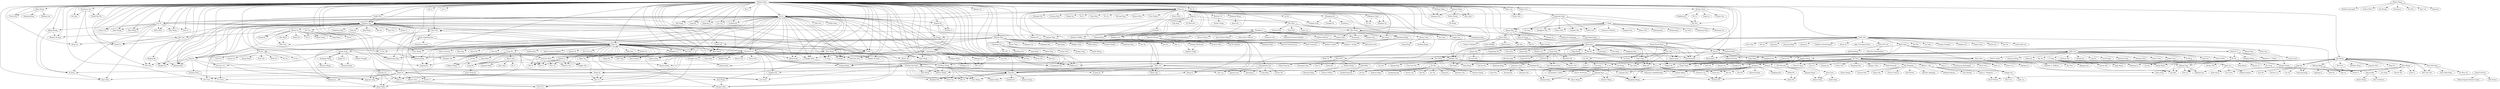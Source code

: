 strict digraph G{
"Enhong Chen " -> "Qi Liu "
"Enhong Chen " -> "Biao Xiang "
"Enhong Chen " -> "Fangshuang Tang "
"Enhong Chen " -> "Biao Chang "
"Enhong Chen " -> "Hengshu Zhu "
"Enhong Chen " -> "Chang Tan "
"Enhong Chen " -> "Miao Zhang "
"Enhong Chen " -> "Chunni Dai"
"Enhong Chen " -> "Huanhuan Cao "
"Enhong Chen " -> "Jilei Tian "
"Enhong Chen " -> "Le Wu "
"Enhong Chen " -> "Linli Xu "
"Enhong Chen " -> "Tengfei Bao "
"Enhong Chen " -> "Lei Zhang "
"Enhong Chen " -> "Jie Yang "
"Enhong Chen " -> "Zaiyi Chen"
"Enhong Chen " -> "Qi Zhou "
"Enhong Chen " -> "Yijun Wang"
"Enhong Chen " -> "Zhen Pan"
"Enhong Chen " -> "Tong Xu "
"Enhong Chen " -> "Haiping Ma "
"Enhong Chen " -> "Hongjie Lin"
"Enhong Chen " -> "Hongke Zhao "
"Enhong Chen " -> "Ruoyan Kong"
"Enhong Chen " -> "Xianyu Zeng "
"Enhong Chen " -> "Chuanren Liu "
"Enhong Chen " -> "Liyuan Liu "
"Enhong Chen " -> "Zhen Wangy"
"Enhong Chen " -> "Chu Guan "
"Enhong Chen " -> "Xinjiang Lu "
"Enhong Chen " -> "Xiaolin Li "
"Enhong Chen " -> "Wenjun Zhou "
"Enhong Chen " -> "Xin Li "
"Enhong Chen " -> "Guandong Xu "
"Enhong Chen " -> "Lin Li "
"Enhong Chen " -> "Aiqing Huang "
"Enhong Chen " -> "Wenjun Ouyang "
"Enhong Chen " -> "Chen Zhu "
"Enhong Chen " -> "Zheng Dong "
"Enhong Chen " -> "Zhen Wang "
"Enhong Chen " -> "Zefan Shen "
"Enhong Chen " -> "Yubo Wang "
"Enhong Chen " -> "Yitan Li "
"Enhong Chen " -> "Guangxiang Zeng "
"Enhong Chen " -> "Ping Luo "
"Enhong Chen " -> "Min Wang "
"Enhong Chen " -> "Ji Chen "
"Enhong Chen " -> "Kuifei Yu "
"Enhong Chen " -> "Bo Li "
"Enhong Chen " -> "Dong Liu "
"Enhong Chen " -> "Zhongmou Li "
"Enhong Chen " -> "Lingyang Chu "
"Enhong Chen " -> "Zhefeng Wang "
"Enhong Chen " -> "Zijin Zhao "
"Enhong Chen " -> "Yong Ge "
"Enhong Chen " -> "Yanjie Fu "
"Enhong Chen " -> "Xiangyu Zhao "
"Enhong Chen " -> "Guifeng Wang "
"Enhong Chen " -> "Guangming Guo "
"Enhong Chen " -> "Yingling Liu "
"Enhong Chen " -> "Yingzi Wang "
"Enhong Chen " -> "Defu Lian "
"Enhong Chen " -> "Yong Rui "
"Enhong Chen " -> "Cong Zhao "
"Enhong Chen " -> "Guangzhong Sun "
"Enhong Chen " -> "Zhen Liao "
"Enhong Chen " -> "Yu Yang "
"Enhong Chen " -> "Shafqat Ali Shad "
"Enhong Chen " -> "Hao Wang "
"Enhong Chen " -> "Xiaohui Sun "
"Enhong Chen " -> "Derek Hao Hu "
"Enhong Chen " -> "Xiaojun Quan "
"Enhong Chen " -> "Qiming Luo "
"Enhong Chen " -> "Haocheng Wu "
"Enhong Chen " -> "Ming Zhou "
"Enhong Chen " -> "Lei Duan "
"Enhong Chen " -> "Runze Wu "
"Enhong Chen " -> "Wan Ng"
"Enhong Chen " -> "Fuzheng Zhang "
"Enhong Chen " -> "Fan Ye "
"Enhong Chen " -> "Xiang Wu "
"Enhong Chen " -> "Liang He "
"Enhong Chen " -> "Jingsong Lv"
"Enhong Chen " -> "Can Cao"
"Enhong Chen " -> "Guoping Hu"
"Enhong Chen " -> "Yi Zheng "
"Enhong Chen " -> "Guiling Li "
"Enhong Chen " -> "Baoxing Huai "
"Enhong Chen " -> "Linpeng Tang "
"Enhong Chen " -> "Junping Du "
"Linpeng Tang " -> "Kai Shu "
"Linpeng Tang " -> "Wan Li "
"Fuzheng Zhang " -> "Zhenyu Zhang"
"Fuzheng Zhang " -> "Honghao Wei "
"Fuzheng Zhang " -> "Chuan Cao "
"Fuzheng Zhang " -> "Hao Fu "
"Fuzheng Zhang " -> "Yuan Zhong "
"Fuzheng Zhang " -> "Wen Zhong "
"Fuzheng Zhang " -> "Jianxun Lian "
"Fuzheng Zhang " -> "Yingmin Zhou "
"Fuzheng Zhang " -> "Xiang Ao "
"Xiang Ao " -> "Yingmin Zhou "
"Ming Zhou " -> "Pengcheng Yin "
"Ming Zhou " -> "Nan Duan "
"Ming Zhou " -> "Junwei Bao "
"Ming Zhou " -> "Kai Zhang "
"Ming Zhou " -> "Haocheng Wu "
"Ming Zhou " -> "Zhou Zhao "
"Ming Zhou " -> "Furu Wei "
"Ming Zhou " -> "Yingjun Wu "
"Ming Zhou " -> "Hyun-Kyo Oh "
"Ming Zhou " -> "Sunju Park "
"Ming Zhou " -> "Yajuan Duan "
"Ming Zhou " -> "Xiaolong Wang "
"Ming Zhou " -> "Xiaohua Liu "
"Ming Zhou " -> "Ming Zhang "
"Ming Zhou " -> "Jinhan Kim "
"Ming Zhou " -> "Long Jiang "
"Ming Zhou " -> "Xiaohua Liu "
"Ming Zhou " -> "Long Jiang "
"Ming Zhou " -> "Duo Ding "
"Ming Zhou " -> "Xingping Jiang "
"Ming Zhou " -> "Fang Wang "
"Ming Zhou " -> "Lei Duan "
"Ming Zhou " -> "Duyu Tang "
"Ming Zhou " -> "Bing Qin "
"Ming Zhou " -> "Nan Yang "
"Duyu Tang " -> "Bing Qin "
"Duyu Tang " -> "Nan Yang "
"Long Jiang " -> "Ming Zhou "
"Jinhan Kim " -> "Ming Zhou "
"Xiaolong Wang " -> "Min Li "
"Sunju Park " -> "Hyun-Kyo Oh "
"Sunju Park " -> "Jiwoon Ha "
"Sunju Park " -> "Soon-Hyoung Kwon "
"Sunju Park " -> "Min-Hee Jang "
"Sunju Park " -> "Sang-Chul Lee "
"Sunju Park " -> "Yoohan Noh "
"Jiwoon Ha " -> "Dong-Kyu Chae "
"Jiwoon Ha " -> "BooJoong Kang "
"Jiwoon Ha " -> "Eul Gyu Im "
"Jiwoon Ha " -> "Soon-Hyoung Kwon "
"Dong-Kyu Chae " -> "Seong-Je Cho "
"Dong-Kyu Chae " -> "Yesol Kim "
"Dong-Kyu Chae " -> "Yun-Yong Ko "
"Hyun-Kyo Oh " -> "Yoohan Noh "
"Furu Wei " -> "Zhou Zhao "
"Furu Wei " -> "Yingjun Wu "
"Furu Wei " -> "Yajuan Duan "
"Furu Wei " -> "Bing Qin "
"Furu Wei " -> "Nan Yang "
"Zhou Zhao " -> "Yingjun Wu "
"Zhou Zhao " -> "Xinyu Duan "
"Zhou Zhao " -> "Jun Xiao "
"Zhou Zhao " -> "Hanqing Lu "
"Zhou Zhao " -> "Steven Liu "
"Kai Zhang " -> "Fang Wang "
"Xiaojun Quan " -> "Wenyu Dou "
"Xiaojun Quan " -> "Xingliang Ni "
"Xiaojun Quan " -> "Zhi Lu "
"Xiaojun Quan " -> "Bei Hua "
"Xiaojun Quan " -> "Gang Liu "
"Zhi Lu " -> "Bei Hua "
"Xingliang Ni " -> "Bei Hua "
"Xiaohui Sun " -> "Dongyeop Kang "
"Xiaohui Sun " -> "Ho-Jin Choi "
"Dongyeop Kang " -> "Woosang Lim "
"Dongyeop Kang " -> "Kijung Shin "
"Dongyeop Kang " -> "Lee Sael "
"Dongyeop Kang " -> "U. Kang "
"Dongyeop Kang " -> "Donggyun Han "
"Dongyeop Kang " -> "Nahea Park "
"Dongyeop Kang " -> "Sangtae Kim "
"Dongyeop Kang " -> "Soobin Lee "
"U. Kang " -> "Francesco Silvestri "
"U. Kang " -> "Yongsub Lim "
"U. Kang " -> "Jihoon Choi"
"U. Kang " -> "Woosang Lim "
"U. Kang " -> "Kijung Shin "
"U. Kang " -> "Lee Sael "
"U. Kang " -> "Jinhong Jung "
"U. Kang " -> "Woojeong Jin"
"U. Kang " -> "Lee Sael"
"U. Kang " -> "Namyong Park"
"U. Kang " -> "Donggyun Han "
"U. Kang " -> "Nahea Park "
"U. Kang " -> "Sangtae Kim "
"U. Kang " -> "Soobin Lee "
"Kijung Shin " -> "Bryan Hooi "
"Kijung Shin " -> "Hyun Ah Song "
"Kijung Shin " -> "Hwanjo Yu "
"Kijung Shin " -> "Jisu Kim "
"Kijung Shin " -> "Vaishnavh Nagarajan "
"Kijung Shin " -> "Naji Shajarisales "
"Hyun Ah Song " -> "Xiao Fu "
"Hyun Ah Song " -> "Kejun Huang "
"Bryan Hooi " -> "Disha Makhija"
"Bryan Hooi " -> "Mohit Kumar"
"Bryan Hooi " -> "Jisu Kim "
"Bryan Hooi " -> "Tsubasa Takahashi "
"Zhen Liao " -> "Ho-Jin Choi "
"Guangzhong Sun " -> "Xianming Li "
"Guangzhong Sun " -> "Xichen Wu "
"Guangzhong Sun " -> "Cong Zhao "
"Guangzhong Sun " -> "Yong Rui "
"Guangzhong Sun " -> "Jianxun Lian "
"Defu Lian " -> "Yuyang Ye"
"Defu Lian " -> "Wenya Zhu"
"Defu Lian " -> "Zhenyu Zhang"
"Defu Lian " -> "Xianming Li "
"Defu Lian " -> "Yong Rui "
"Defu Lian " -> "Cong Zhao "
"Yingzi Wang " -> "Kieran McDonald "
"Yingzi Wang " -> "Yong Rui "
"Yanjie Fu " -> "Jingci Ming"
"Yanjie Fu " -> "Chu Guan "
"Yanjie Fu " -> "Bin Liu "
"Yanjie Fu " -> "Qiao Li "
"Yanjie Fu " -> "Weiwei Chen "
"Yanjie Fu " -> "Jingyuan Yang "
"Yanjie Fu " -> "Hao Zhong "
"Yanjie Fu " -> "Yong Ge "
"Yanjie Fu " -> "Spiros Papadimitriou "
"Yanjie Fu " -> "Lian Duan "
"Yanjie Fu " -> "Can Chen "
"Yanjie Fu " -> "Yong Ge "
"Spiros Papadimitriou " -> "Ananthram Swami "
"Spiros Papadimitriou " -> "Yong Ge "
"Yong Ge " -> "Guifeng Wang "
"Yong Ge " -> "Richang Hong "
"Yong Ge " -> "Chuan He "
"Yong Ge " -> "Xindong Wu "
"Yong Ge " -> "Junping Du "
"Hao Zhong " -> "Xiangyu Zhao "
"Weiwei Chen " -> "Leilei Sun "
"Chu Guan " -> "Jingci Ming"
"Zhefeng Wang " -> "Lingyang Chu "
"Zhefeng Wang " -> "Zijin Zhao "
"Min Wang " -> "Fei Chen "
"Min Wang " -> "Lei Zhang "
"Min Wang " -> "Guangxiang Zeng "
"Min Wang " -> "Yuhong Xiong "
"Min Wang " -> "Bingduan Lin "
"Min Wang " -> "Peng Jiang "
"Min Wang " -> "Huiman Hou "
"Min Wang " -> "Lijiang Chen "
"Min Wang " -> "Shimin Chen "
"Min Wang " -> "Conglei Yao "
"Min Wang " -> "Gensheng Zhang "
"Min Wang " -> "Xiao Jiang "
"Gensheng Zhang " -> "Abolfazl Asudeh "
"Gensheng Zhang " -> "Gergely V. Zaruba "
"Shimin Chen " -> "Yanfeng Zhang "
"Shimin Chen " -> "Qiang Wang "
"Lei Zhang " -> "Chang Tan "
"Lei Zhang " -> "Ji Chen "
"Chang Tan " -> "Biao Chang "
"Ping Luo " -> "Zhiqiang Zhang "
"Ping Luo " -> "Yading Yue "
"Ping Luo " -> "Changying Du "
"Ping Luo " -> "Jia He "
"Ping Luo " -> "Kai Shu "
"Ping Luo " -> "Wan Li "
"Ping Luo " -> "Wei Shen "
"Ping Luo " -> "Xu Pu "
"Ping Luo " -> "Yuhong Xiong "
"Ping Luo " -> "Yong Zhao "
"Ping Luo " -> "Fen Lin "
"Ping Luo " -> "Shicong Feng "
"Ping Luo " -> "Baoyao Zhou "
"Ping Luo " -> "Liwei Zheng "
"Ping Luo " -> "Dan Luo "
"Ping Luo " -> "Guangxiang Zeng "
"Ping Luo " -> "Lili Jiang "
"Ping Luo " -> "Yuhong Xiong "
"Ping Luo " -> "Bingduan Lin "
"Ping Luo " -> "Ning An "
"Ping Luo " -> "Shengwen Yang "
"Ping Luo " -> "Xukun Shen"
"Ping Luo " -> "Su Yan "
"Ping Luo " -> "Zhiqiang Liu "
"Ping Luo " -> "Yong Zhao "
"Ping Luo " -> "Zhongzhi Shi "
"Ping Luo " -> "Wenchao Yu "
"Ping Luo " -> "Conglei Yao "
"Ping Luo " -> "Xiao Jiang "
"Ping Luo " -> "Yuhong Xiong "
"Ping Luo " -> "Guoxing Zhan"
"Wenchao Yu " -> "Xiaohu Cheng "
"Shengwen Yang " -> "Su Yan "
"Shengwen Yang " -> "Zhiqiang Liu "
"Ning An " -> "Yuhong Xiong "
"Ning An " -> "Bingduan Lin "
"Ning An " -> "Wei Shen "
"Ning An " -> "Jing Yang "
"Ning An " -> "Gil Alterovitz "
"Wei Shen " -> "Yinan Liu "
"Wei Shen " -> "Chenwei Ran "
"Wei Shen " -> "Xuan Zhu "
"Wei Shen " -> "Conglei Yao "
"Lili Jiang " -> "Yuhong Xiong "
"Lili Jiang " -> "Bingduan Lin "
"Jia He " -> "Guoping Long "
"Changying Du " -> "Xin Jin "
"Changying Du " -> "Guoping Long "
"Changying Du " -> "Changde Du "
"Changying Du " -> "Xin Jin "
"Changying Du " -> "Yucheng Li "
"Xin Jin " -> "Dan Luo "
"Zhiqiang Zhang " -> "Jiawei Hu "
"Aiqing Huang " -> "Qi Zhou "
"Aiqing Huang " -> "Wenjun Ouyang "
"Qi Zhou " -> "Zaiyi Chen"
"Wenjun Zhou " -> "Xinjiang Lu "
"Wenjun Zhou " -> "Xiaolin Li "
"Wenjun Zhou " -> "Xiaogang Han "
"Wenjun Zhou " -> "Xing Jiang "
"Wenjun Zhou " -> "Hengjie Song "
"Wenjun Zhou " -> "Ming Zhong "
"Wenjun Zhou " -> "Toyoaki Nishida "
"Wenjun Zhou " -> "Bowen Du "
"Wenjun Zhou " -> "Zhenshan Hou "
"Wenjun Zhou " -> "Xiaodong Feng "
"Wenjun Zhou " -> "Sen Wu "
"Wenjun Zhou " -> "Zhiwei Tang "
"Wenjun Zhou " -> "Yong Ge "
"Wenjun Zhou " -> "Xiaofeng Gao "
"Wenjun Zhou " -> "Hangzai Luo "
"Xiaofeng Gao " -> "Jiaofei Zhong "
"Xiaofeng Gao " -> "Yan Shi "
"Xiaofeng Gao " -> "Xiaodong Yue "
"Xiaofeng Gao " -> "Yang Hong "
"Xiaofeng Gao " -> "Qiwei Tang "
"Xiaofeng Gao " -> "Guihai Chen "
"Xiaofeng Gao " -> "Shaojie Tang "
"Yong Ge " -> "Biao Chang "
"Yong Ge " -> "Hengshu Zhu "
"Yong Ge " -> "Hasan Timucin Ozdemir "
"Yong Ge " -> "Jannite Yu "
"Yong Ge " -> "Kuo Chu Lee "
"Yong Ge " -> "Zhenyu Zhang"
"Yong Ge " -> "Hongke Zhao "
"Yong Ge " -> "Ruoyan Kong"
"Yong Ge " -> "Yong Rui "
"Yong Ge " -> "Danhuai Guo "
"Yong Ge " -> "Yingqiu Zhu "
"Yong Ge " -> "Wei Xu "
"Yong Ge " -> "Yuanchun Zhou "
"Yong Ge " -> "Zijun Yao "
"Yong Ge " -> "Yanchi Liu "
"Yong Ge " -> "Chen Zhu "
"Yong Ge " -> "Le Wu "
"Yong Ge " -> "Bo Jin "
"Yong Ge " -> "Li Guo"
"Yong Ge " -> "Chao Zhang"
"Yong Ge " -> "Liang Wu "
"Yong Ge " -> "Liang Du "
"Yong Ge " -> "Bo Liu "
"Yong Ge " -> "Changxia Tao "
"Yong Ge " -> "Yuan Ge"
"Yong Ge " -> "Chuanren Liu "
"Yong Ge " -> "Wei Geng"
"Yong Ge " -> "Matt Perkins"
"Yong Ge " -> "Zhongmou Li "
"Yong Ge " -> "Guannan Liu "
"Yong Ge " -> "Keli Xiao "
"Yong Ge " -> "Marco Gruteser "
"Yong Ge " -> "Biao Xiang "
"Yong Ge " -> "Yi Zheng "
"Yong Ge " -> "Min Ding "
"Yi Zheng " -> "Nicholas Jing Yuan "
"Nicholas Jing Yuan " -> "Zaiyi Chen"
"Nicholas Jing Yuan " -> "Zhenyu Zhang"
"Nicholas Jing Yuan " -> "Songhua Xu "
"Nicholas Jing Yuan " -> "Kieran McDonald "
"Nicholas Jing Yuan " -> "Honghao Wei "
"Nicholas Jing Yuan " -> "Chuan Cao "
"Nicholas Jing Yuan " -> "Hao Fu "
"Nicholas Jing Yuan " -> "Yuan Zhong "
"Nicholas Jing Yuan " -> "Wen Zhong "
"Nicholas Jing Yuan " -> "Lian Duan "
"Songhua Xu " -> "Lian Duan "
"Tengfei Bao " -> "Le Wu "
"Tengfei Bao " -> "Linli Xu "
"Tengfei Bao " -> "Baoxing Huai "
"Linli Xu " -> "Zaiyi Chen"
"Linli Xu " -> "Liyuan Liu "
"Linli Xu " -> "Zhen Wangy"
"Linli Xu " -> "Wenjun Ouyang "
"Linli Xu " -> "Zhen Wang "
"Linli Xu " -> "Zefan Shen "
"Linli Xu " -> "Yubo Wang "
"Linli Xu " -> "Yitan Li "
"Le Wu " -> "Yijun Wang"
"Le Wu " -> "Hongke Zhao "
"Le Wu " -> "Guangming Guo "
"Le Wu " -> "Yingling Liu "
"Le Wu " -> "Junping Du "
"Hongke Zhao " -> "Ruoyan Kong"
"Hongke Zhao " -> "Guifeng Wang "
"Biao Xiang " -> "Fangshuang Tang "
"Biao Xiang " -> "Ji Chen "
"Biao Xiang " -> "Yu Yang "
"Biao Xiang " -> "Tong Xu "
"Biao Xiang " -> "Shafqat Ali Shad "
"Tong Xu " -> "Zhen Pan"
"Tong Xu " -> "Hongjie Lin"
"Tong Xu " -> "Guannan Liu "
"Tong Xu " -> "Guoqing Chen "
"Tong Xu " -> "Xiangyu Zhao "
"Tong Xu " -> "Baoxing Huai "
"Guoqing Chen " -> "Can Chen "
"Guannan Liu " -> "Can Chen "
"Keli Xiao " -> "Yong Ge "
"Zhongmou Li " -> "Xiang Wu "
"Chuanren Liu " -> "Xianyu Zeng "
"Chuanren Liu " -> "Jingyuan Yang "
"Chuanren Liu " -> "Mingfei Teng "
"Chuanren Liu " -> "March Liao"
"Chuanren Liu " -> "Vivian Zhu"
"Chuanren Liu " -> "Zheng Dong "
"Chuanren Liu " -> "Kai Zhang "
"Chuanren Liu " -> "Wei Geng"
"Chuanren Liu " -> "Matt Perkins"
"Chuanren Liu " -> "Bowen Du "
"Chuanren Liu " -> "Zhenshan Hou "
"Chuanren Liu " -> "Bin Liu "
"Chuanren Liu " -> "Meng Qu "
"Chuanren Liu " -> "Leilei Sun "
"Chuanren Liu " -> "Yanming Xie"
"Chuanren Liu " -> "Lian Duan "
"Chuanren Liu " -> "Yong Ge "
"Meng Qu " -> "Qiao Li "
"Meng Qu " -> "Jingyuan Yang "
"Meng Qu " -> "Bin Liu "
"Kai Zhang " -> "Shandian Zhe "
"Kai Zhang " -> "Chaoran Cheng "
"Kai Zhang " -> "Zhi Wei "
"Kai Zhang " -> "Tan Yan "
"Zhi Wei " -> "Fei Tan "
"Zhi Wei " -> "Chaoran Cheng "
"Zhi Wei " -> "Kuang Du"
"Zhi Wei " -> "Ruihua Cheng"
"Zhi Wei " -> "Chenguang Qin"
"Zhi Wei " -> "Huaxin You"
"Zhi Wei " -> "Sha Hu"
"Zhi Wei " -> "Shandian Zhe "
"Yuan Ge" -> "Changxia Tao "
"Liang Du " -> "Hanmo Wang "
"Liang Du " -> "Peng Zhou "
"Liang Du " -> "Lei Shi "
"Liang Du " -> "Yuhua Qian "
"Liang Du " -> "Liang Wu "
"Liang Du " -> "Bo Liu "
"Liang Wu " -> "Justin Sampson "
"Yuhua Qian " -> "Zhiqiang Wang "
"Yuhua Qian " -> "Jiye Liang "
"Yuhua Qian " -> "Ru Li "
"Lei Shi " -> "Hanmo Wang "
"Peng Zhou " -> "Hanmo Wang "
"Bo Jin " -> "Chao Che "
"Bo Jin " -> "Kuifei Yu"
"Bo Jin " -> "Yue Qu "
"Bo Jin " -> "Li Guo "
"Bo Jin " -> "Cuili Yao "
"Bo Jin " -> "Ruiyun Yu "
"Bo Jin " -> "Qiang Zhang "
"Le Wu " -> "Minghui Qiu "
"Le Wu " -> "Richang Hong "
"Richang Hong " -> "Junping Du "
"Minghui Qiu " -> "Guangming Guo "
"Minghui Qiu " -> "Yingling Liu "
"Minghui Qiu " -> "Fenglong Ma "
"Minghui Qiu " -> "Yaliang Li "
"Minghui Qiu " -> "Qi Li "
"Minghui Qiu " -> "Shi Zhi "
"Minghui Qiu " -> "Lu Su "
"Minghui Qiu " -> "Heng Ji "
"Minghui Qiu " -> "Qiming Diao "
"Minghui Qiu " -> "Chao-Yuan Wu "
"Minghui Qiu " -> "Wei Dong "
"Heng Ji " -> "Wenqi He "
"Heng Ji " -> "Meng Qu "
"Heng Ji " -> "Zeqiu Wu "
"Meng Qu " -> "Zeqiu Wu "
"Wenqi He " -> "Zeqiu Wu "
"Lu Su " -> "Hengtong Zhang "
"Lu Su " -> "Yunlong Feng "
"Lu Su " -> "Zhaoran Wang "
"Lu Su " -> "Shiyu Wang "
"Lu Su " -> "Chuishi Meng "
"Lu Su " -> "Christopher J. Quinn "
"Qi Li " -> "Hengtong Zhang "
"Qi Li " -> "Yunlong Feng "
"Qi Li " -> "Chuishi Meng "
"Qi Li " -> "Chaochun Liu "
"Qi Li " -> "Yusheng Xie "
"Qi Li " -> "Huan Sun "
"Qi Li " -> "Christopher J. Quinn "
"Huan Sun " -> "Yusheng Xie "
"Chaochun Liu " -> "Yusheng Xie "
"Yaliang Li " -> "Chenwei Zhang "
"Yaliang Li " -> "Hengtong Zhang "
"Yaliang Li " -> "Guangxu Xun "
"Yaliang Li " -> "Vishrawas Gopalakrishnan"
"Yaliang Li " -> "Nan Du "
"Yaliang Li " -> "Hongliang Fei"
"Yaliang Li " -> "Hao Wu"
"Yaliang Li " -> "Chuishi Meng "
"Yaliang Li " -> "Yusheng Xie "
"Nan Du " -> "Yusheng Xie "
"Fenglong Ma " -> "Hengtong Zhang "
"Fenglong Ma " -> "Houping Xiao "
"Fenglong Ma " -> "Guangxu Xun "
"Fenglong Ma " -> "Vishrawas Gopalakrishnan"
"Fenglong Ma " -> "Yunlong Feng "
"Fenglong Ma " -> "Shi Zhi "
"Fenglong Ma " -> "Christopher J. Quinn "
"Houping Xiao " -> "Hengtong Zhang "
"Houping Xiao " -> "Yunlong Feng "
"Houping Xiao " -> "Zhaoran Wang "
"Houping Xiao " -> "Shiyu Wang "
"Yanchi Liu " -> "Zijun Yao "
"Yanchi Liu " -> "Lian Duan "
"Zijun Yao " -> "Bin Liu "
"Zijun Yao " -> "Yong Ge "
"Yuanchun Zhou " -> "Danhuai Guo "
"Yuanchun Zhou " -> "Yingqiu Zhu "
"Yuanchun Zhou " -> "Wei Xu "
"Yuanchun Zhou " -> "Bo Liu "
"Yuanchun Zhou " -> "Bin Cao "
"Yong Rui " -> "Honghao Wei "
"Yong Rui " -> "Chuan Cao "
"Yong Rui " -> "Hao Fu "
"Yong Rui " -> "Yuan Zhong "
"Yong Rui " -> "Jianlong Fu "
"Yong Rui " -> "Kuiyuan Yang "
"Nicholas Jing Yuan " -> "Dan Luo "
"Hengshu Zhu " -> "Biao Chang "
"Hengshu Zhu " -> "Xianyu Zeng "
"Hengshu Zhu " -> "Huang Xu "
"Hengshu Zhu " -> "Zhiwen Yu "
"Hengshu Zhu " -> "Bin Guo "
"Hengshu Zhu " -> "Chen Zhu "
"Hengshu Zhu " -> "Li Guo"
"Hengshu Zhu " -> "Chao Zhang"
"Hengshu Zhu " -> "Kuifei Yu "
"Hengshu Zhu " -> "Xiangyu Zhao "
"Hengshu Zhu " -> "Chen Zhu "
"Hengshu Zhu " -> "Pengliang Ding "
"Hengshu Zhu " -> "Fang Xie "
"Hengshu Zhu " -> "Jingyuan Yang "
"Hengshu Zhu " -> "Qing Wang "
"Hengshu Zhu " -> "Wei Hu "
"Hengshu Zhu " -> "Yuan Yao "
"Hengshu Zhu " -> "Junming Liu "
"Hengshu Zhu " -> "Baoxing Huai "
"Junming Liu " -> "Jingci Ming"
"Junming Liu " -> "Qiao Li "
"Junming Liu " -> "Jingyuan Yang "
"Junming Liu " -> "Leilei Sun "
"Bin Guo " -> "Zhitao Wang "
"Bin Guo " -> "Liang Wang "
"Bin Guo " -> "Tao Ku "
"Bin Guo " -> "Fei Yi "
"Bin Guo " -> "Miao Tian "
"Zhiwen Yu " -> "Huang Xu "
"Zhiwen Yu " -> "Jingyuan Yang "
"Zhiwen Yu " -> "Zhitao Wang "
"Zhiwen Yu " -> "Liang Wang "
"Zhiwen Yu " -> "Tao Ku "
"Zhiwen Yu " -> "Fei Yi "
"Zhiwen Yu " -> "Miao Tian "
"Zhiwen Yu " -> "Zhu Wang "
"Zhiwen Yu " -> "Huilei He "
"Zhiwen Yu " -> "Jilei Tian "
"Xinjiang Lu " -> "Jingci Ming"
"Zhu Wang " -> "Miao Tian "
"Chuanren Liu " -> "Chonghui Guo "
"Chonghui Guo " -> "Leilei Sun "
"Chonghui Guo " -> "Yanming Xie"
"Xiaolin Li " -> "Jingci Ming"
"Haiping Ma " -> "Zhen Pan"
"Haiping Ma " -> "Hongjie Lin"
"Linli Xu " -> "Yong Rui "
"Jilei Tian " -> "Kuifei Yu "
"Jilei Tian " -> "Dong Liu "
"Jilei Tian " -> "Baoxing Huai "
"Huanhuan Cao " -> "Jie Yang "
"Huanhuan Cao " -> "Kuifei Yu "
"Huanhuan Cao " -> "Dong Liu "
"Huanhuan Cao " -> "Derek Hao Hu "
"Miao Zhang " -> "Chunni Dai"
"Miao Zhang " -> "Zhifang Liao "
"Hengshu Zhu " -> "Huayu Li "
"Qi Liu " -> "Fangshuang Tang "
"Qi Liu " -> "Yuyang Ye"
"Qi Liu " -> "Wenya Zhu"
"Qi Liu " -> "Yijun Wang"
"Qi Liu " -> "Zhen Pan"
"Qi Liu " -> "Hongjie Lin"
"Qi Liu " -> "Ruoyan Kong"
"Qi Liu " -> "Xianyu Zeng "
"Qi Liu " -> "Keli Xiao "
"Qi Liu " -> "Yefan Tao "
"Qi Liu " -> "Yuefan Deng "
"Qi Liu " -> "Biao Chang "
"Qi Liu " -> "Chen Zhu "
"Qi Liu " -> "Zheng Dong "
"Qi Liu " -> "Ji Chen "
"Qi Liu " -> "Xiangyu Zhao "
"Qi Liu " -> "Guifeng Wang "
"Qi Liu " -> "Guangming Guo "
"Qi Liu " -> "Yingling Liu "
"Qi Liu " -> "Yu Yang "
"Qi Liu " -> "Shafqat Ali Shad "
"Qi Liu " -> "Hao Wang "
"Qi Liu " -> "Runze Wu "
"Qi Liu " -> "Wan Ng"
"Qi Liu " -> "Xiang Wu "
"Qi Liu " -> "Liang He "
"Qi Liu " -> "Jingsong Lv"
"Qi Liu " -> "Can Cao"
"Qi Liu " -> "Guoping Hu"
"Qi Liu " -> "Baoxing Huai "
"Qi Liu " -> "Junping Du "
"Enhong Chen " -> "Yong Ge "
"Enhong Chen " -> "Hao Zhong "
"Enhong Chen " -> "Guandong Xu "
"Enhong Chen " -> "Kai Zheng "
"Nicholas Jing Yuan " -> "Yanjie Fu "
"Nicholas Jing Yuan " -> "Yong Rui "
"Kai Zheng " -> "Hoyoung Jueng"
"Kai Zheng " -> "Jiajie Xu "
"Kai Zheng " -> "Haozhou Wang "
"Kai Zheng " -> "Bolong Zheng "
"Kai Zheng " -> "Wen Yuan Zhu "
"Kai Zheng " -> "Ling Jyh Chen "
"Kai Zheng " -> "Fuzheng Zhang "
"Kai Zheng " -> "Han Su "
"Kai Zheng " -> "Guohui Li "
"Kai Zheng " -> "Guohe Li "
"Ling Jyh Chen " -> "Kai Zheng "
"Wen Yuan Zhu " -> "Kai Zheng "
"Bolong Zheng " -> "Yaguang Li "
"Bolong Zheng " -> "Han Su "
"Bolong Zheng " -> "Tieke He "
"Bolong Zheng " -> "Guohui Li "
"Jiajie Xu " -> "Hoyoung Jueng"
"Jiajie Xu " -> "Huiwen Liu "
"Jiajie Xu " -> "Kai Zheng "
"Jiajie Xu " -> "Lan Du "
"Jiajie Xu " -> "Xian Wu "
"Guandong Xu " -> "Liang Wu "
"Guandong Xu " -> "Bo Liu "
"Guandong Xu " -> "Liang Hu "
"Guandong Xu " -> "Wei Cao "
"Guandong Xu " -> "Zhiping Gu"
"Guandong Xu " -> "Runze Wu "
"Guandong Xu " -> "Wan Ng"
"Guandong Xu " -> "Songguo Liu"
"Guandong Xu " -> "Can Zhu "
"Zhiping Gu" -> "Wei Cao "
"Liang Hu " -> "Wei Cao "
"Min Wang " -> "Linpeng Tang "
"Ping Luo " -> "Xin Jin "
"Ping Luo " -> "Qi Liu "
"Qi Liu " -> "Le Wu "
"Qi Liu " -> "Linli Xu "
"Qi Liu " -> "Tong Xu "
"Qi Liu " -> "Hongke Zhao "
"Qi Liu " -> "Hengshu Zhu "
"Hengshu Zhu " -> "Bo Jin "
"Hengshu Zhu " -> "Guannan Liu "
"Hengshu Zhu " -> "Meng Qu "
"Tong Xu " -> "Chen Zhu "
"Linli Xu " -> "Qi Zhou "
"Linli Xu " -> "Aiqing Huang "
"Lili Jiang " -> "Johannes Hoffart "
"Johannes Hoffart " -> "Jaspreet Singh"
"Johannes Hoffart " -> "Dragan Milchevski "
"Johannes Hoffart " -> "Dat Ba Nguyen "
"Johannes Hoffart " -> "Yasemin Altun "
"Dragan Milchevski " -> "Jaspreet Singh"
"Chuanren Liu " -> "Yong Tang "
"Qi Li " -> "Nan Du "
"Yaliang Li " -> "Huan Sun "
"Yong Ge " -> "Jing Yuan "
"Jing Yuan " -> "Zijun Yao "
"Yong Rui " -> "Hao Fu "
"Enhong Chen " -> "Minghui Qiu "
"Enhong Chen " -> "Wei Wu "
"Enhong Chen " -> "Heung-Yeung Shum "
"Yanjie Fu " -> "Xiaolin Li "
"Heung-Yeung Shum " -> "Yajuan Duan "
"Heung-Yeung Shum " -> "Furu Wei "
"Heung-Yeung Shum " -> "Haocheng Wu "
"Heung-Yeung Shum " -> "Lei Duan "
"Furu Wei " -> "Duyu Tang "
"Wei Wu " -> "Kai Zhang "
"Wei Wu " -> "Haocheng Wu "
"Wei Wu " -> "Fang Wang "
"Wei Wu " -> "Lei Duan "
"Yaliang Li " -> "Chaochun Liu "
"Wenjun Zhou " -> "Chu Guan "
"Yong Ge " -> "Qi Liu "
"Qi Liu " -> "Richang Hong "
"Yong Ge " -> "Guandong Xu "
"Yong Ge " -> "Qinbao Song "
"Qinbao Song " -> "Changxia Tao "
"Qinbao Song " -> "Guangtao Wang "
"Qinbao Song " -> "Xueying Zhang "
"Qinbao Song " -> "Kaiyuan Zhang "
"Qinbao Song " -> "Xuejun Huangfu "
"Qinbao Song " -> "Jingjie Ni "
"Guangtao Wang " -> "Xueying Zhang "
"Guangtao Wang " -> "Kaiyuan Zhang "
"Guangtao Wang " -> "Qinbao Song "
"Guandong Xu " -> "Jianhui Li "
"Guandong Xu " -> "Yuanchun Zhou "
"Jianhui Li " -> "Danhuai Guo "
"Jianhui Li " -> "Yingqiu Zhu "
"Jianhui Li " -> "Wei Xu "
"Jianhui Li " -> "Bo Liu "
"Jianhui Li " -> "Bin Cao "
"Enhong Chen " -> "Nicholas Jing Yuan "
"Enhong Chen " -> "Feida Zhu "
"Jinhan Kim " -> "Jin-woo Park "
"Xiaolong Wang " -> "Luo Jie "
"Luo Jie " -> "Carl Yang"
"Luo Jie " -> "Lin Zhong"
"Luo Jie " -> "Li-Jia Li"
"Zhou Zhao " -> "Siliang Tang "
"Siliang Tang " -> "Zhou Yu "
"Siliang Tang " -> "Xinyu Duan "
"Siliang Tang " -> "Jun Xiao "
"Siliang Tang " -> "Haidong Gao "
"Ping Luo " -> "Peifeng Yin "
"Ping Luo " -> "Min Wang "
"Ping Luo " -> "Lei Zhang "
"Ping Luo " -> "Xiang Ao "
"Ping Luo " -> "Gensheng Zhang "
"Qi Liu " -> "Zongda Wu "
"Qi Liu " -> "Yi Zheng "
"Chen Zhu " -> "Spiros Papadimitriou "
"Yanjie Fu " -> "Xinjiang Lu "
"Zongda Wu " -> "Yijun Wang"
"Zongda Wu " -> "Guandong Xu "
"Zongda Wu " -> "Guiling Li "
"Linli Xu " -> "Yingzi Wang "
"Wei Shen " -> "Min Wang "
"Peifeng Yin " -> "Kai Shu "
"Peifeng Yin " -> "Wan Li "
"Feida Zhu " -> "Liu Yang "
"Feida Zhu " -> "Swapna Gottipati "
"Feida Zhu " -> "Huiping Sun "
"Feida Zhu " -> "Zhong Chen "
"Feida Zhu " -> "Hanbo Dai "
"Feida Zhu " -> "Wei Xie "
"Feida Zhu " -> "Cindy Xinde Lin "
"Feida Zhu " -> "Bolin Ding "
"Feida Zhu " -> "Bo Zhao "
"Feida Zhu " -> "Chen Chen "
"Feida Zhu " -> "Xin Mu "
"Feida Zhu " -> "Jing Xiao"
"Feida Zhu " -> "Jianzong Wang"
"Feida Zhu " -> "Guangming Guo "
"Feida Zhu " -> "Yingling Liu "
"Feida Zhu " -> "Qiang Qu "
"Feida Zhu " -> "Wei Dong "
"Feida Zhu " -> "Kwan Hui Lim "
"Feida Zhu " -> "Palakorn Achananuparp "
"Feida Zhu " -> "Adrian Vu "
"Feida Zhu " -> "Agus Trisnajaya Kwee "
"Feida Zhu " -> "Wei Wei "
"Feida Zhu " -> "Guohui Li "
"Shuhui Wang " -> "Kasthuri Jayarajah "
"Shuhui Wang " -> "Archan Misra "
"Shuhui Wang " -> "Jun Huang "
"Shuhui Wang " -> "Guorong Li "
"Shuhui Wang " -> "Yan Hua "
"Shuhui Wang " -> "Anni Cai "
"Shuhui Wang " -> "Qiang Qu"
"Kwan Hui Lim " -> "Xiaoting Wang "
"Kwan Hui Lim " -> "Tharshan Vaithianathan "
"Bo Zhao " -> "Xide Lin "
"Bo Zhao " -> "Mengting Wan "
"Bo Zhao " -> "Xiangyu Chen "
"Bo Zhao " -> "Fedor Borisyuk "
"Bo Zhao " -> "Krishnaram Kenthapadi "
"Bo Zhao " -> "David Stein "
"Bo Zhao " -> "Chuishi Meng "
"Bo Zhao " -> "Shi Zhi "
"Bo Zhao " -> "Wenzhu Tong "
"Bo Zhao " -> "Dian Yu "
"Bo Zhao " -> "Yupeng Gu "
"Bo Zhao " -> "Yizhou Sun "
"Bo Zhao " -> "Fangbo Tao "
"Bo Zhao " -> "Yang Li "
"Bo Zhao " -> "Tim Weninger "
"Bo Zhao " -> "Nikunj C. Oza "
"Nikunj C. Oza " -> "Bryan L. Matthews "
"Nikunj C. Oza " -> "David Nielsen "
"Nikunj C. Oza " -> "Clay Woolam "
"Bryan L. Matthews " -> "David Nielsen "
"Manali Sharma " -> "David Nielsen "
"Manali Sharma " -> "Maria Eugenia Ramirez-Loaiza "
"Manali Sharma " -> "Geet Kumar "
"Tim Weninger " -> "Salvador Aguiñaga "
"Tim Weninger " -> "Rodrigo Palacios "
"Tim Weninger " -> "David Chiang "
"Tim Weninger " -> "Yonatan Bisk "
"Tim Weninger " -> "Baoxu Shi "
"Tim Weninger " -> "Rodrigo Palacios "
"Tim Weninger " -> "Thomas Gottron"
"Tim Weninger " -> "Rick Barber "
"Yang Li " -> "Fangbo Tao "
"Fangbo Tao " -> "Huan Gui "
"Fangbo Tao " -> "Jialu Liu "
"Bolin Ding " -> "Xide Lin "
"Bolin Ding " -> "Xin Jin "
"Bolin Ding " -> "Liangliang Cao "
"Bolin Ding " -> "Jiebo Luo "
"Bolin Ding " -> "Zhenhui Li "
"Bolin Ding " -> "Roland Kays "
"Bolin Ding " -> "Peter Nye "
"Zhenhui Li " -> "Fei Wu "
"Zhenhui Li " -> "Hongjian Wang "
"Zhenhui Li " -> "Margaret C. Crofoot "
"Zhenhui Li " -> "Hongjian Wang "
"Zhenhui Li " -> "Corina Graif "
"Zhenhui Li " -> "Zhuojie Huang "
"Zhenhui Li " -> "Jingjing Wang "
"Hongjian Wang " -> "Zhuojie Huang "
"Fei Wu " -> "Zhuojie Huang "
"Jiebo Luo " -> "Tianran Hu "
"Jiebo Luo " -> "Yingzi Wang "
"Jiebo Luo " -> "Liangliang Cao "
"Jiebo Luo " -> "Yu Wang "
"Jiebo Luo " -> "Jianbo Yuan "
"Jiebo Luo " -> "Tong Sun "
"Jiebo Luo " -> "Simon Weber "
"Jiebo Luo " -> "Andrew Nocka "
"Jiebo Luo " -> "Danning Zheng "
"Jiebo Luo " -> "Junhuan Zhu "
"Jiebo Luo " -> "Yuheng Hu "
"Jiebo Luo " -> "Jun Wu "
"Jiebo Luo " -> "Ling He "
"Jiebo Luo " -> "Lee Murphy "
"Jiebo Luo " -> "Zhou Yu "
"Jiebo Luo " -> "Fei Wu "
"Jiebo Luo " -> "Yi Yang "
"Jiebo Luo " -> "Bin Xu "
"Jiebo Luo " -> "Hailin Jin "
"Jiebo Luo " -> "Jianchao Yang "
"Jiebo Luo " -> "Tianlang Chen"
"Jiebo Luo " -> "Yuxiao Chen"
"Jiebo Luo " -> "Gang Wang "
"Jiebo Luo " -> "Dhiraj Joshi "
"Jiebo Luo " -> "Andrey Del Pozo "
"Hailin Jin " -> "Matthew D. Hoffman "
"Bin Xu " -> "Xin Shen "
"Yi Yang " -> "Zhou Yu "
"Yi Yang " -> "Xiaochi Wei "
"Yi Yang " -> "Xiang Wang "
"Yi Yang " -> "Zhipeng Gao "
"Yi Yang " -> "Hanqi Wang "
"Yi Yang " -> "Jun Xiao "
"Yi Yang " -> "Weiming Lu "
"Yi Yang " -> "Jiajun Liu "
"Jiajun Liu " -> "Kun Zhao "
"Jiajun Liu " -> "Philipp Sommer "
"Jiajun Liu " -> "Brano Kusy "
"Raja Jurdak " -> "Kewei Zhang "
"Raja Jurdak " -> "Reza Arablouei "
"Fei Wu " -> "Zhou Yu "
"Fei Wu " -> "Xinyan Lu "
"Fei Wu " -> "Hanqi Wang "
"Fei Wu " -> "Jun Xiao "
"Fei Wu " -> "Weiming Lu "
"Fei Wu " -> "Jun Song "
"Fei Wu " -> "Haishan Wu"
"Fei Wu " -> "Tong Zhang"
"Fei Wu " -> "Xinyu Duan "
"Fei Wu " -> "Haidong Gao "
"Jianbo Yuan " -> "Jun Wu "
"Tianran Hu " -> "Yingzi Wang "
"Xin Jin " -> "Liangliang Cao "
"Xin Jin " -> "Keke Cai "
"Xin Jin " -> "Zhen Wen "
"Xin Jin " -> "Gang Wang "
"Xin Jin " -> "Dhiraj Joshi "
"Xin Jin " -> "Andrey Del Pozo "
"Zhen Wen " -> "Nan Li "
"Zhen Wen " -> "Arijit Khan "
"Zhen Wen " -> "Huida Qiu "
"Zhen Wen " -> "Dashun Wang "
"Zhen Wen " -> "Ching Yung Lin "
"Zhen Wen " -> "Chaoming Song "
"Dashun Wang " -> "Xinyang Zhang "
"Arijit Khan " -> "Thomas Wohler "
"Arijit Khan " -> "Nandish Jayaram "
"Tengfei Bao " -> "Yi Zheng "
"Jilei Tian " -> "Hengshu Zhu "
"Hengshu Zhu " -> "Fangshuang Tang "
"Yong Ge " -> "Fuzheng Zhang "
"Yong Ge " -> "Jianhui Li "
"Biao Xiang " -> "Yi Zheng "
"Liang Du " -> "Yuanchun Zhou "
"Yuanchun Zhou " -> "Liang Wu "
"Nicholas Jing Yuan " -> "Qi Zhou "
"Kai Zheng " -> "Defu Lian "
"Kai Zheng " -> "Yong Rui "
"Kai Zheng " -> "Wen Hua "
"Kai Zheng " -> "Shuo Shang "
"Kai Zheng " -> "Yingzi Wang "
"Shuo Shang " -> "Kun Zhao "
"Shuo Shang " -> "Philipp Sommer "
"Shuo Shang " -> "Brano Kusy "
"Shuo Shang " -> "Raja Jurdak "
"Shuo Shang " -> "Lisi Chen "
"Shuo Shang " -> "Zhewei Wei "
"Shuo Shang " -> "Guohe Li "
"Wen Hua " -> "Han Su "
"Wen Hua " -> "Guohui Li "
"Hengshu Zhu " -> "Richang Hong "
"Enhong Chen " -> "Zongda Wu "
"Kai Zheng " -> "Wen Chih Peng "
"Kai Zheng " -> "Nicholas Jing Yuan "
"Wen Chih Peng " -> "Wen Yuan Zhu "
"Wen Chih Peng " -> "Kai Zheng "
"Wen Chih Peng " -> "Chih Chieh Hung "
"Wen Chih Peng " -> "Po Ruey Lei "
"Xiaolong Wang " -> "Jingjing Wang "
"Jingjing Wang " -> "Wenzhu Tong "
"Jingjing Wang " -> "Hongkun Yu "
"Jingjing Wang " -> "Min Li "
"Jingjing Wang " -> "Xiuli Ma "
"Jingjing Wang " -> "Haoyan Cai "
"Jingjing Wang " -> "Tim Hanratty "
"Tim Hanratty " -> "Keyang Zhang "
"Tim Hanratty " -> "Quan Yuan "
"Tim Hanratty " -> "Haoruo Peng "
"Quan Yuan " -> "Xinhe Geng "
"Quan Yuan " -> "Haoruo Peng "
"Keyang Zhang " -> "Haoruo Peng "
"Feida Zhu " -> "Minghui Qiu "
"Bo Zhao " -> "Qi Li "
"Bo Zhao " -> "Yaliang Li "
"Bo Zhao " -> "Lu Su "
"Bo Zhao " -> "Heng Ji "
"Fei Wu " -> "Siliang Tang "
"Yong Ge " -> "Xiang Wu "
"Ming Zhou " -> "Wei Wu "
"Enhong Chen " -> "Jiannan Wang "
"Jiannan Wang " -> "Lingyang Chu "
"Jiannan Wang " -> "Zijin Zhao "
"Jiannan Wang " -> "Yudian Zheng "
"Yudian Zheng " -> "Xin Wang "
"Yanchi Liu " -> "Bin Liu "
"Miao Zhang " -> "Deguang Kong "
"Qi Liu " -> "Chuanren Liu "
"Enhong Chen " -> "Richang Hong "
"Tengfei Bao " -> "Hengshu Zhu "
"Kai Zheng " -> "Haoji Hu "
"Qi Liu " -> "Minghui Qiu "
"Guandong Xu " -> "Dongjing Wang "
"Dongjing Wang " -> "Songguo Liu"
"Jianhui Li " -> "Liang Wu "
"Ping Luo " -> "Chengkai Li "
"Chengkai Li " -> "Naeemul Hassan "
"Chengkai Li " -> "Mark Tremayne "
"Chengkai Li " -> "Abolfazl Asudeh "
"Chengkai Li " -> "Gergely V. Zaruba "
"Chengkai Li " -> "Huadong Feng "
"Chengkai Li " -> "Ramesh Venkataraman "
"Chengkai Li " -> "Sundaresan Rajasekaran "
"Chengkai Li " -> "Afroza Sultana "
"Chengkai Li " -> "Quazi Mainul Hasan"
"Chengkai Li " -> "Ashis Kumer Biswas "
"Chengkai Li " -> "Soumyava Das "
"Chengkai Li " -> "Habibur Rahman "
"Chengkai Li " -> "Peng Jiang "
"Chengkai Li " -> "Huiman Hou "
"Chengkai Li " -> "Lijiang Chen "
"Chengkai Li " -> "Conglei Yao "
"Chengkai Li " -> "Xiao Jiang "
"Chengkai Li " -> "Nandish Jayaram "
"Chengkai Li " -> "Muhammad Assad Safiullah "
"Habibur Rahman " -> "Mahashweta Das "
"Naeemul Hassan " -> "Mark Tremayne "
"Naeemul Hassan " -> "Abolfazl Asudeh "
"Naeemul Hassan " -> "Gergely V. Zaruba "
"Naeemul Hassan " -> "Huadong Feng "
"Naeemul Hassan " -> "Ramesh Venkataraman "
"Linli Xu " -> "Defu Lian "
"Chuanren Liu " -> "Nicholas Jing Yuan "
"Chuanren Liu " -> "Songhua Xu "
"Heung-Yeung Shum " -> "Wei Wu "
"Chengkai Li " -> "Xiang Ao "
}